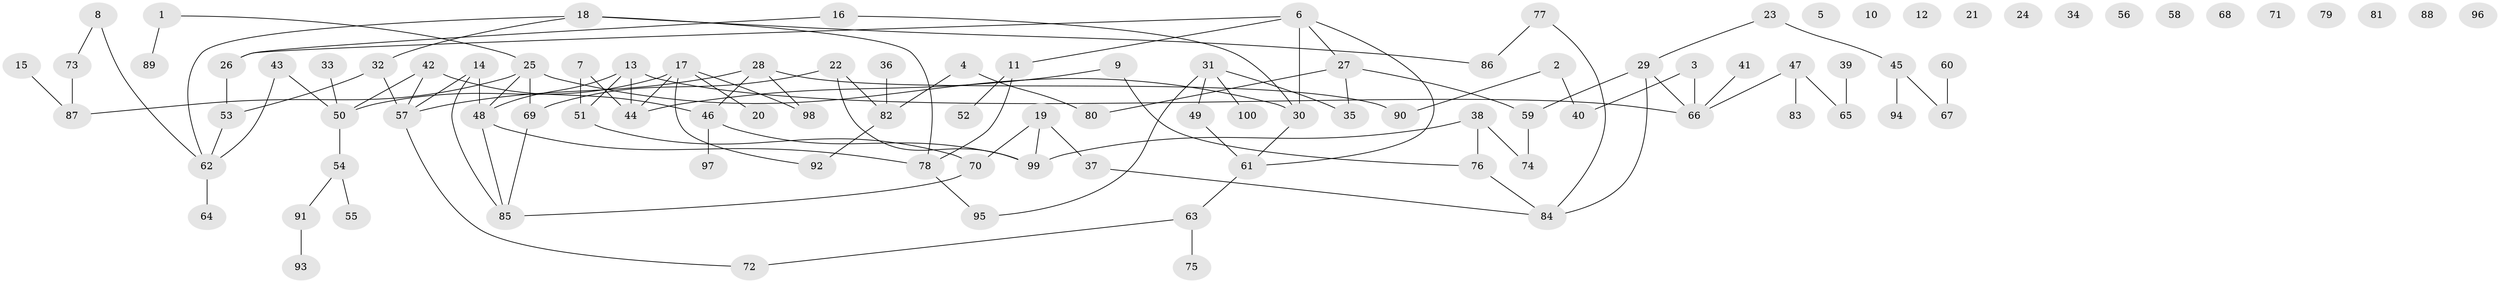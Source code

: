 // Generated by graph-tools (version 1.1) at 2025/33/03/09/25 02:33:36]
// undirected, 100 vertices, 114 edges
graph export_dot {
graph [start="1"]
  node [color=gray90,style=filled];
  1;
  2;
  3;
  4;
  5;
  6;
  7;
  8;
  9;
  10;
  11;
  12;
  13;
  14;
  15;
  16;
  17;
  18;
  19;
  20;
  21;
  22;
  23;
  24;
  25;
  26;
  27;
  28;
  29;
  30;
  31;
  32;
  33;
  34;
  35;
  36;
  37;
  38;
  39;
  40;
  41;
  42;
  43;
  44;
  45;
  46;
  47;
  48;
  49;
  50;
  51;
  52;
  53;
  54;
  55;
  56;
  57;
  58;
  59;
  60;
  61;
  62;
  63;
  64;
  65;
  66;
  67;
  68;
  69;
  70;
  71;
  72;
  73;
  74;
  75;
  76;
  77;
  78;
  79;
  80;
  81;
  82;
  83;
  84;
  85;
  86;
  87;
  88;
  89;
  90;
  91;
  92;
  93;
  94;
  95;
  96;
  97;
  98;
  99;
  100;
  1 -- 25;
  1 -- 89;
  2 -- 40;
  2 -- 90;
  3 -- 40;
  3 -- 66;
  4 -- 80;
  4 -- 82;
  6 -- 11;
  6 -- 26;
  6 -- 27;
  6 -- 30;
  6 -- 61;
  7 -- 44;
  7 -- 51;
  8 -- 62;
  8 -- 73;
  9 -- 44;
  9 -- 76;
  11 -- 52;
  11 -- 78;
  13 -- 44;
  13 -- 48;
  13 -- 51;
  13 -- 66;
  14 -- 48;
  14 -- 57;
  14 -- 85;
  15 -- 87;
  16 -- 26;
  16 -- 30;
  17 -- 20;
  17 -- 44;
  17 -- 50;
  17 -- 92;
  17 -- 98;
  18 -- 32;
  18 -- 62;
  18 -- 78;
  18 -- 86;
  19 -- 37;
  19 -- 70;
  19 -- 99;
  22 -- 69;
  22 -- 82;
  22 -- 99;
  23 -- 29;
  23 -- 45;
  25 -- 30;
  25 -- 48;
  25 -- 69;
  25 -- 87;
  26 -- 53;
  27 -- 35;
  27 -- 59;
  27 -- 80;
  28 -- 46;
  28 -- 57;
  28 -- 90;
  28 -- 98;
  29 -- 59;
  29 -- 66;
  29 -- 84;
  30 -- 61;
  31 -- 35;
  31 -- 49;
  31 -- 95;
  31 -- 100;
  32 -- 53;
  32 -- 57;
  33 -- 50;
  36 -- 82;
  37 -- 84;
  38 -- 74;
  38 -- 76;
  38 -- 99;
  39 -- 65;
  41 -- 66;
  42 -- 46;
  42 -- 50;
  42 -- 57;
  43 -- 50;
  43 -- 62;
  45 -- 67;
  45 -- 94;
  46 -- 97;
  46 -- 99;
  47 -- 65;
  47 -- 66;
  47 -- 83;
  48 -- 78;
  48 -- 85;
  49 -- 61;
  50 -- 54;
  51 -- 70;
  53 -- 62;
  54 -- 55;
  54 -- 91;
  57 -- 72;
  59 -- 74;
  60 -- 67;
  61 -- 63;
  62 -- 64;
  63 -- 72;
  63 -- 75;
  69 -- 85;
  70 -- 85;
  73 -- 87;
  76 -- 84;
  77 -- 84;
  77 -- 86;
  78 -- 95;
  82 -- 92;
  91 -- 93;
}
